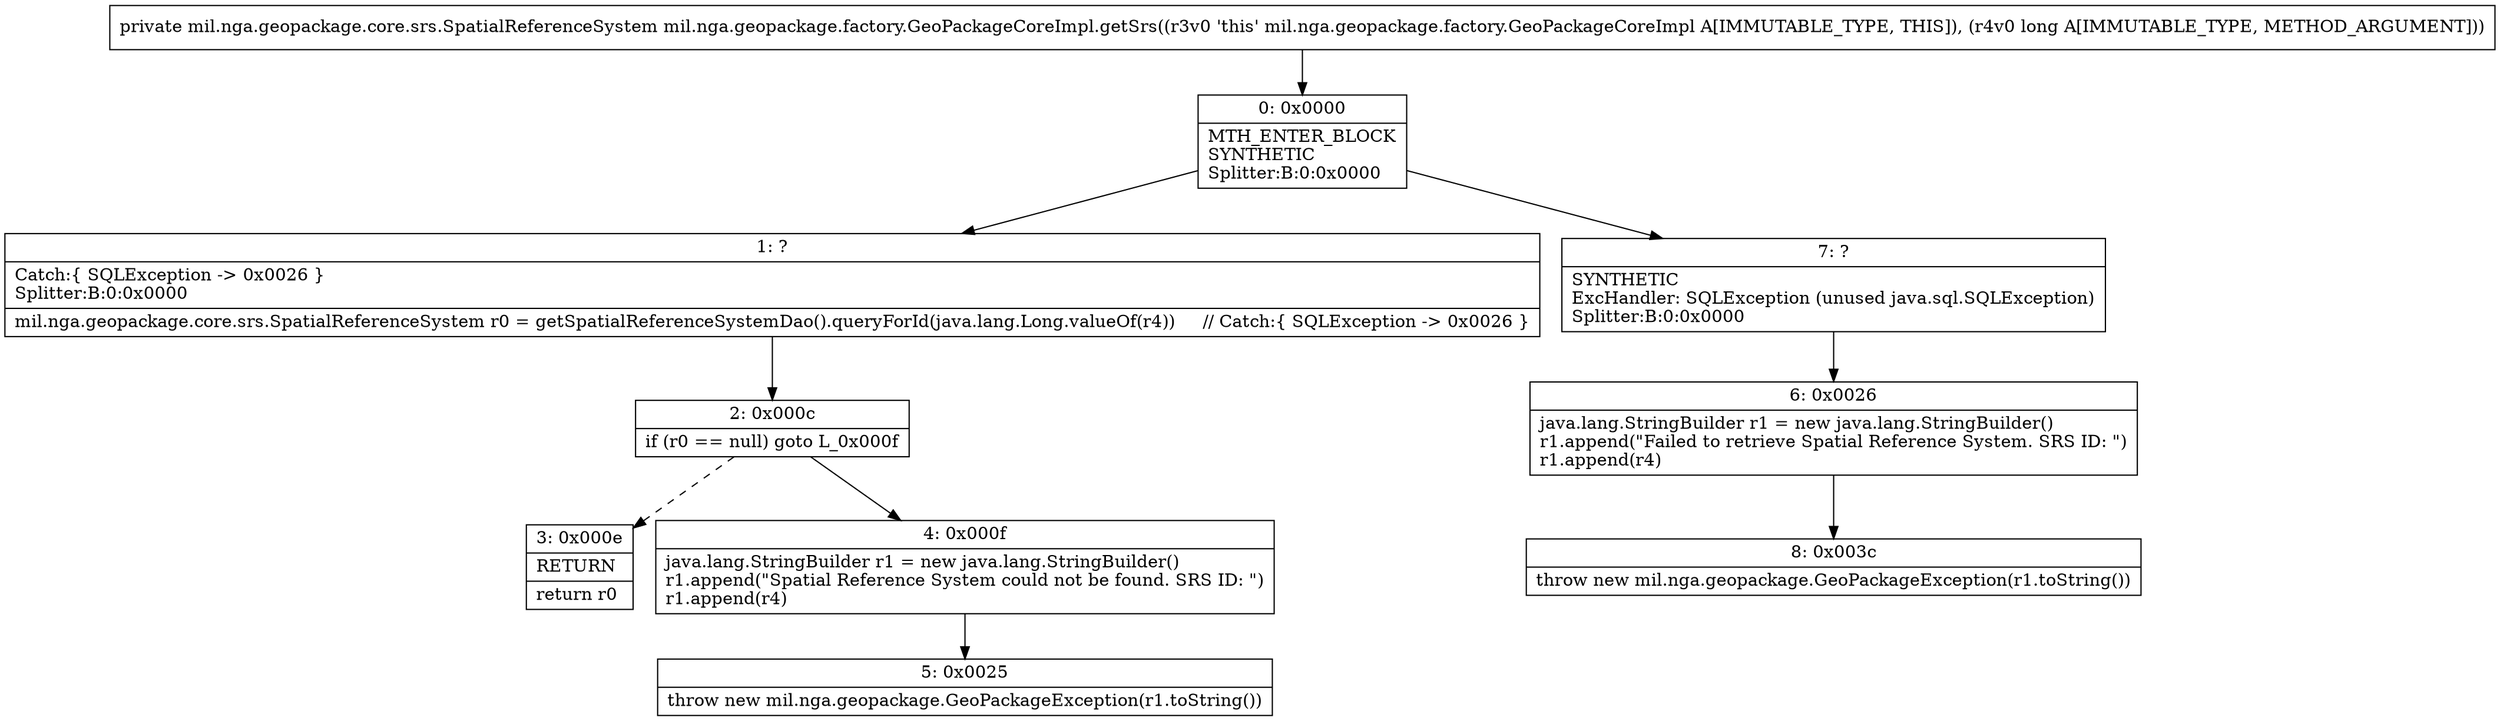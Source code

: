 digraph "CFG formil.nga.geopackage.factory.GeoPackageCoreImpl.getSrs(J)Lmil\/nga\/geopackage\/core\/srs\/SpatialReferenceSystem;" {
Node_0 [shape=record,label="{0\:\ 0x0000|MTH_ENTER_BLOCK\lSYNTHETIC\lSplitter:B:0:0x0000\l}"];
Node_1 [shape=record,label="{1\:\ ?|Catch:\{ SQLException \-\> 0x0026 \}\lSplitter:B:0:0x0000\l|mil.nga.geopackage.core.srs.SpatialReferenceSystem r0 = getSpatialReferenceSystemDao().queryForId(java.lang.Long.valueOf(r4))     \/\/ Catch:\{ SQLException \-\> 0x0026 \}\l}"];
Node_2 [shape=record,label="{2\:\ 0x000c|if (r0 == null) goto L_0x000f\l}"];
Node_3 [shape=record,label="{3\:\ 0x000e|RETURN\l|return r0\l}"];
Node_4 [shape=record,label="{4\:\ 0x000f|java.lang.StringBuilder r1 = new java.lang.StringBuilder()\lr1.append(\"Spatial Reference System could not be found. SRS ID: \")\lr1.append(r4)\l}"];
Node_5 [shape=record,label="{5\:\ 0x0025|throw new mil.nga.geopackage.GeoPackageException(r1.toString())\l}"];
Node_6 [shape=record,label="{6\:\ 0x0026|java.lang.StringBuilder r1 = new java.lang.StringBuilder()\lr1.append(\"Failed to retrieve Spatial Reference System. SRS ID: \")\lr1.append(r4)\l}"];
Node_7 [shape=record,label="{7\:\ ?|SYNTHETIC\lExcHandler: SQLException (unused java.sql.SQLException)\lSplitter:B:0:0x0000\l}"];
Node_8 [shape=record,label="{8\:\ 0x003c|throw new mil.nga.geopackage.GeoPackageException(r1.toString())\l}"];
MethodNode[shape=record,label="{private mil.nga.geopackage.core.srs.SpatialReferenceSystem mil.nga.geopackage.factory.GeoPackageCoreImpl.getSrs((r3v0 'this' mil.nga.geopackage.factory.GeoPackageCoreImpl A[IMMUTABLE_TYPE, THIS]), (r4v0 long A[IMMUTABLE_TYPE, METHOD_ARGUMENT])) }"];
MethodNode -> Node_0;
Node_0 -> Node_1;
Node_0 -> Node_7;
Node_1 -> Node_2;
Node_2 -> Node_3[style=dashed];
Node_2 -> Node_4;
Node_4 -> Node_5;
Node_6 -> Node_8;
Node_7 -> Node_6;
}

